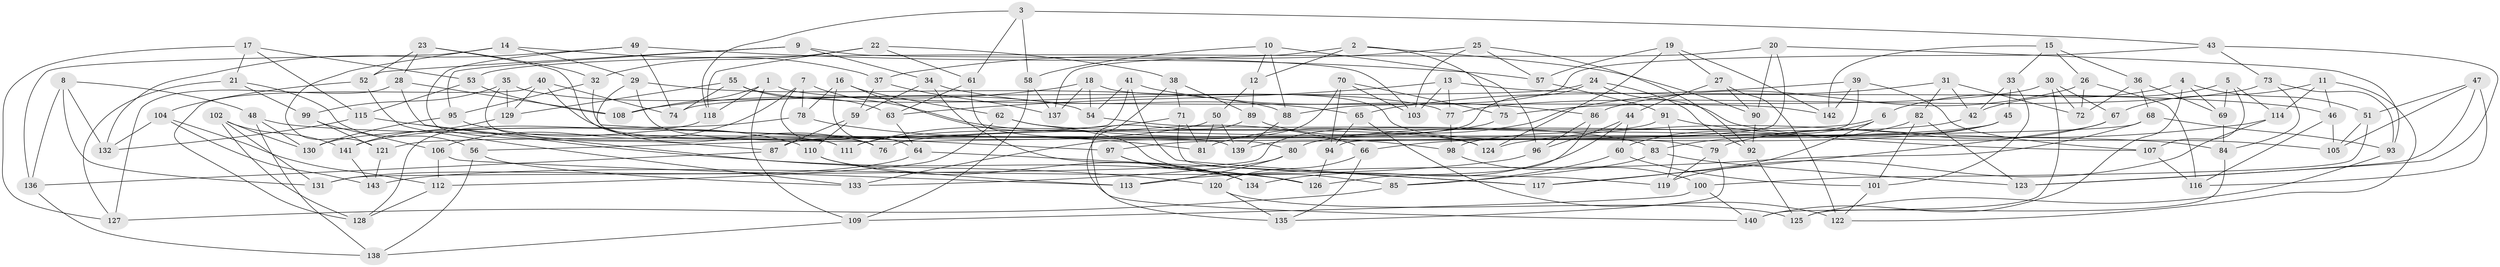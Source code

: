 // coarse degree distribution, {6: 0.46153846153846156, 4: 0.45054945054945056, 5: 0.07692307692307693, 3: 0.01098901098901099}
// Generated by graph-tools (version 1.1) at 2025/24/03/03/25 07:24:26]
// undirected, 143 vertices, 286 edges
graph export_dot {
graph [start="1"]
  node [color=gray90,style=filled];
  1;
  2;
  3;
  4;
  5;
  6;
  7;
  8;
  9;
  10;
  11;
  12;
  13;
  14;
  15;
  16;
  17;
  18;
  19;
  20;
  21;
  22;
  23;
  24;
  25;
  26;
  27;
  28;
  29;
  30;
  31;
  32;
  33;
  34;
  35;
  36;
  37;
  38;
  39;
  40;
  41;
  42;
  43;
  44;
  45;
  46;
  47;
  48;
  49;
  50;
  51;
  52;
  53;
  54;
  55;
  56;
  57;
  58;
  59;
  60;
  61;
  62;
  63;
  64;
  65;
  66;
  67;
  68;
  69;
  70;
  71;
  72;
  73;
  74;
  75;
  76;
  77;
  78;
  79;
  80;
  81;
  82;
  83;
  84;
  85;
  86;
  87;
  88;
  89;
  90;
  91;
  92;
  93;
  94;
  95;
  96;
  97;
  98;
  99;
  100;
  101;
  102;
  103;
  104;
  105;
  106;
  107;
  108;
  109;
  110;
  111;
  112;
  113;
  114;
  115;
  116;
  117;
  118;
  119;
  120;
  121;
  122;
  123;
  124;
  125;
  126;
  127;
  128;
  129;
  130;
  131;
  132;
  133;
  134;
  135;
  136;
  137;
  138;
  139;
  140;
  141;
  142;
  143;
  1 -- 108;
  1 -- 142;
  1 -- 109;
  1 -- 118;
  2 -- 137;
  2 -- 90;
  2 -- 75;
  2 -- 12;
  3 -- 61;
  3 -- 58;
  3 -- 118;
  3 -- 43;
  4 -- 69;
  4 -- 51;
  4 -- 6;
  4 -- 140;
  5 -- 114;
  5 -- 69;
  5 -- 42;
  5 -- 107;
  6 -- 117;
  6 -- 60;
  6 -- 76;
  7 -- 66;
  7 -- 76;
  7 -- 106;
  7 -- 78;
  8 -- 132;
  8 -- 136;
  8 -- 48;
  8 -- 131;
  9 -- 103;
  9 -- 95;
  9 -- 52;
  9 -- 34;
  10 -- 88;
  10 -- 96;
  10 -- 58;
  10 -- 12;
  11 -- 46;
  11 -- 67;
  11 -- 122;
  11 -- 114;
  12 -- 89;
  12 -- 50;
  13 -- 63;
  13 -- 103;
  13 -- 77;
  13 -- 46;
  14 -- 121;
  14 -- 136;
  14 -- 37;
  14 -- 29;
  15 -- 33;
  15 -- 26;
  15 -- 142;
  15 -- 36;
  16 -- 78;
  16 -- 62;
  16 -- 85;
  16 -- 64;
  17 -- 21;
  17 -- 127;
  17 -- 53;
  17 -- 115;
  18 -- 54;
  18 -- 79;
  18 -- 108;
  18 -- 137;
  19 -- 27;
  19 -- 57;
  19 -- 142;
  19 -- 124;
  20 -- 93;
  20 -- 90;
  20 -- 53;
  20 -- 139;
  21 -- 56;
  21 -- 127;
  21 -- 99;
  22 -- 61;
  22 -- 38;
  22 -- 32;
  22 -- 118;
  23 -- 32;
  23 -- 111;
  23 -- 28;
  23 -- 52;
  24 -- 92;
  24 -- 105;
  24 -- 87;
  24 -- 74;
  25 -- 57;
  25 -- 37;
  25 -- 103;
  25 -- 92;
  26 -- 116;
  26 -- 86;
  26 -- 72;
  27 -- 90;
  27 -- 44;
  27 -- 122;
  28 -- 127;
  28 -- 120;
  28 -- 108;
  29 -- 88;
  29 -- 76;
  29 -- 139;
  30 -- 140;
  30 -- 67;
  30 -- 72;
  30 -- 75;
  31 -- 81;
  31 -- 72;
  31 -- 42;
  31 -- 82;
  32 -- 95;
  32 -- 97;
  33 -- 101;
  33 -- 42;
  33 -- 45;
  34 -- 65;
  34 -- 134;
  34 -- 59;
  35 -- 54;
  35 -- 129;
  35 -- 111;
  35 -- 99;
  36 -- 72;
  36 -- 69;
  36 -- 68;
  37 -- 59;
  37 -- 137;
  38 -- 89;
  38 -- 71;
  38 -- 140;
  39 -- 142;
  39 -- 107;
  39 -- 94;
  39 -- 65;
  40 -- 128;
  40 -- 76;
  40 -- 74;
  40 -- 129;
  41 -- 117;
  41 -- 86;
  41 -- 56;
  41 -- 54;
  42 -- 80;
  43 -- 73;
  43 -- 123;
  43 -- 88;
  44 -- 134;
  44 -- 60;
  44 -- 96;
  45 -- 98;
  45 -- 66;
  45 -- 97;
  46 -- 105;
  46 -- 116;
  47 -- 116;
  47 -- 105;
  47 -- 51;
  47 -- 123;
  48 -- 84;
  48 -- 138;
  48 -- 130;
  49 -- 87;
  49 -- 74;
  49 -- 132;
  49 -- 57;
  50 -- 141;
  50 -- 81;
  50 -- 139;
  51 -- 100;
  51 -- 105;
  52 -- 104;
  52 -- 133;
  53 -- 108;
  53 -- 115;
  54 -- 83;
  55 -- 129;
  55 -- 63;
  55 -- 77;
  55 -- 74;
  56 -- 133;
  56 -- 138;
  57 -- 91;
  58 -- 137;
  58 -- 109;
  59 -- 110;
  59 -- 87;
  60 -- 101;
  60 -- 85;
  61 -- 63;
  61 -- 80;
  62 -- 98;
  62 -- 112;
  62 -- 124;
  63 -- 64;
  64 -- 117;
  64 -- 131;
  65 -- 94;
  65 -- 122;
  66 -- 135;
  66 -- 120;
  67 -- 117;
  67 -- 79;
  68 -- 93;
  68 -- 121;
  68 -- 113;
  69 -- 84;
  70 -- 94;
  70 -- 75;
  70 -- 103;
  70 -- 133;
  71 -- 81;
  71 -- 111;
  71 -- 119;
  73 -- 84;
  73 -- 77;
  73 -- 93;
  75 -- 111;
  77 -- 98;
  78 -- 130;
  78 -- 81;
  79 -- 135;
  79 -- 119;
  80 -- 133;
  80 -- 113;
  82 -- 101;
  82 -- 83;
  82 -- 123;
  83 -- 123;
  83 -- 85;
  84 -- 125;
  85 -- 127;
  86 -- 96;
  86 -- 126;
  87 -- 136;
  88 -- 139;
  89 -- 124;
  89 -- 135;
  90 -- 92;
  91 -- 119;
  91 -- 107;
  91 -- 131;
  92 -- 125;
  93 -- 125;
  94 -- 126;
  95 -- 130;
  95 -- 110;
  96 -- 143;
  97 -- 126;
  97 -- 134;
  98 -- 100;
  99 -- 121;
  99 -- 106;
  100 -- 109;
  100 -- 140;
  101 -- 122;
  102 -- 141;
  102 -- 130;
  102 -- 131;
  102 -- 128;
  104 -- 132;
  104 -- 112;
  104 -- 143;
  106 -- 112;
  106 -- 113;
  107 -- 116;
  109 -- 138;
  110 -- 113;
  110 -- 134;
  112 -- 128;
  114 -- 124;
  114 -- 119;
  115 -- 132;
  115 -- 126;
  118 -- 128;
  120 -- 125;
  120 -- 135;
  121 -- 143;
  129 -- 141;
  136 -- 138;
  141 -- 143;
}
